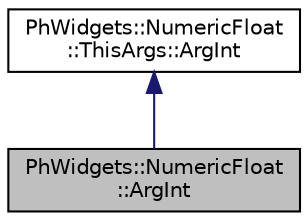 digraph "PhWidgets::NumericFloat::ArgInt"
{
  edge [fontname="Helvetica",fontsize="10",labelfontname="Helvetica",labelfontsize="10"];
  node [fontname="Helvetica",fontsize="10",shape=record];
  Node3 [label="PhWidgets::NumericFloat\l::ArgInt",height=0.2,width=0.4,color="black", fillcolor="grey75", style="filled", fontcolor="black"];
  Node4 -> Node3 [dir="back",color="midnightblue",fontsize="10",style="solid",fontname="Helvetica"];
  Node4 [label="PhWidgets::NumericFloat\l::ThisArgs::ArgInt",height=0.2,width=0.4,color="black", fillcolor="white", style="filled",URL="$struct_ph_widgets_1_1_numeric_float_1_1_this_args_1_1_arg_int.html"];
}
